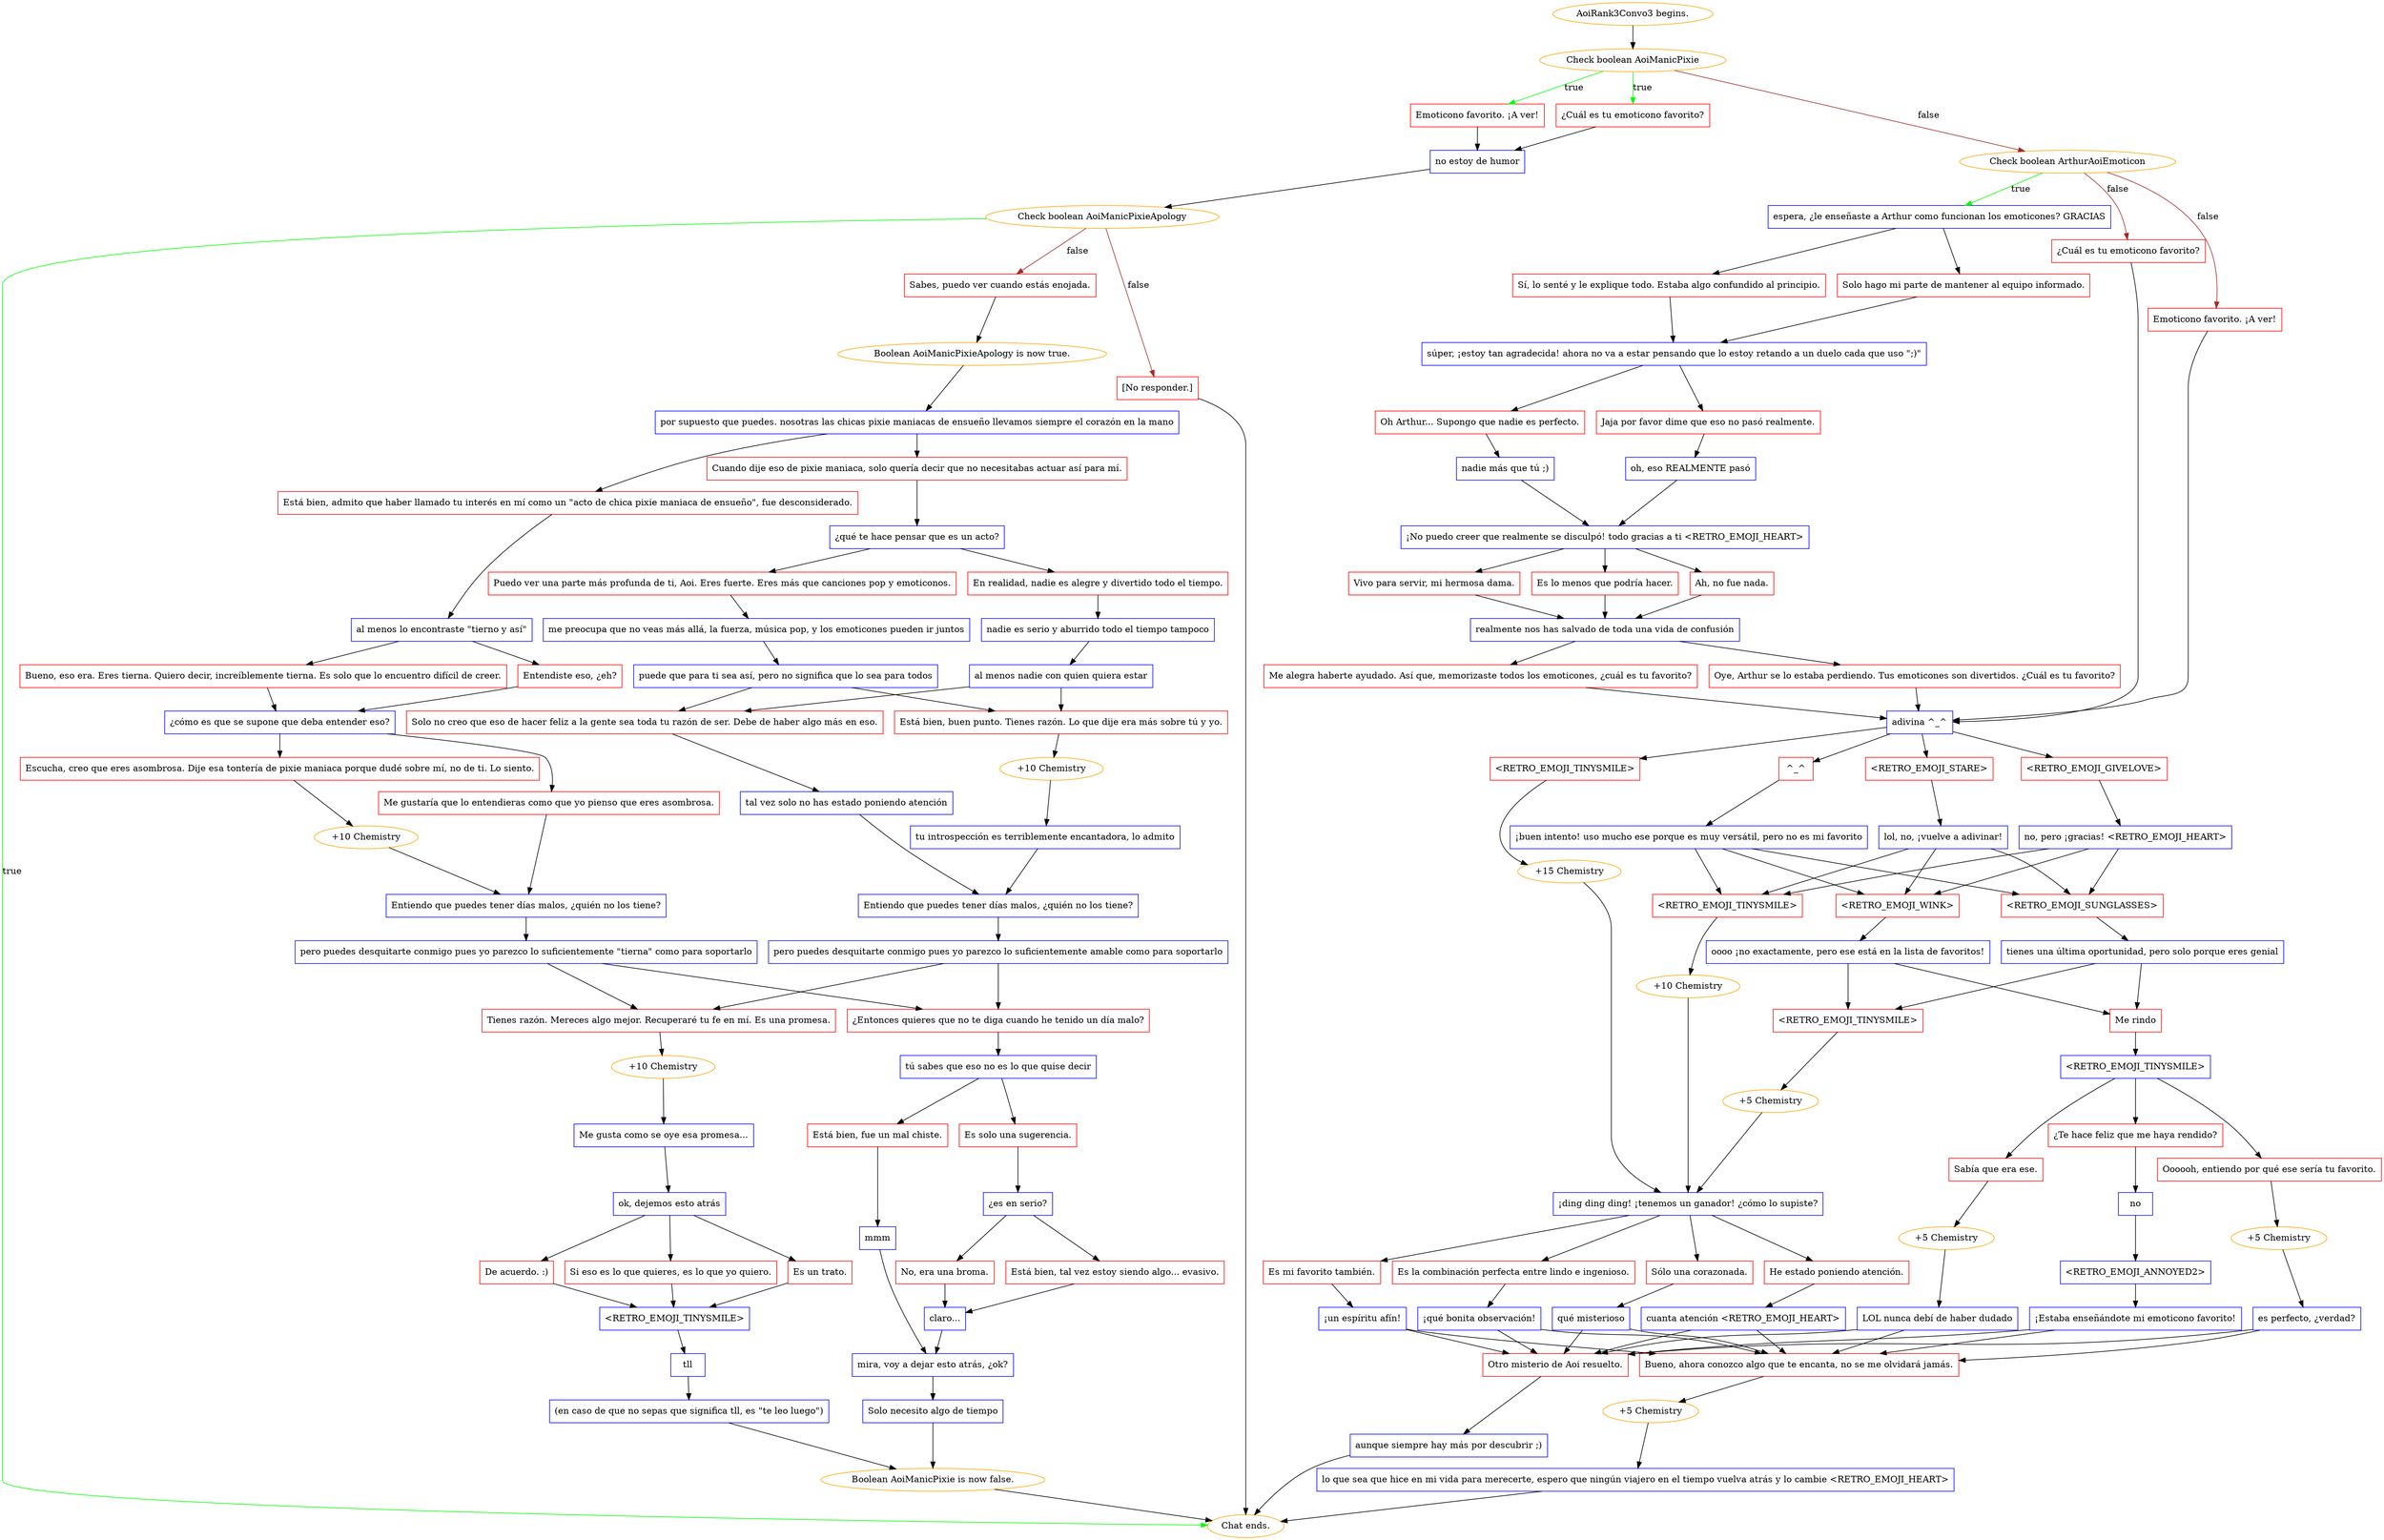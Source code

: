 digraph {
	"AoiRank3Convo3 begins." [color=orange];
		"AoiRank3Convo3 begins." -> j3825005181;
	j3825005181 [label="Check boolean AoiManicPixie",color=orange];
		j3825005181 -> j2933943986 [label=true,color=green];
		j3825005181 -> j3755348216 [label=true,color=green];
		j3825005181 -> j395414325 [label=false,color=brown];
	j2933943986 [label="¿Cuál es tu emoticono favorito?",shape=box,color=red];
		j2933943986 -> j1093577719;
	j3755348216 [label="Emoticono favorito. ¡A ver!",shape=box,color=red];
		j3755348216 -> j1093577719;
	j395414325 [label="Check boolean ArthurAoiEmoticon",color=orange];
		j395414325 -> j2645352542 [label=true,color=green];
		j395414325 -> j536815194 [label=false,color=brown];
		j395414325 -> j2405184840 [label=false,color=brown];
	j1093577719 [label="no estoy de humor",shape=box,color=blue];
		j1093577719 -> j864665741;
	j2645352542 [label="espera, ¿le enseñaste a Arthur como funcionan los emoticones? GRACIAS",shape=box,color=blue];
		j2645352542 -> j3692943175;
		j2645352542 -> j4064629364;
	j536815194 [label="¿Cuál es tu emoticono favorito?",shape=box,color=red];
		j536815194 -> j2403028259;
	j2405184840 [label="Emoticono favorito. ¡A ver!",shape=box,color=red];
		j2405184840 -> j2403028259;
	j864665741 [label="Check boolean AoiManicPixieApology",color=orange];
		j864665741 -> "Chat ends." [label=true,color=green];
		j864665741 -> j4170769997 [label=false,color=brown];
		j864665741 -> j2967050643 [label=false,color=brown];
	j3692943175 [label="Sí, lo senté y le explique todo. Estaba algo confundido al principio.",shape=box,color=red];
		j3692943175 -> j2349771093;
	j4064629364 [label="Solo hago mi parte de mantener al equipo informado.",shape=box,color=red];
		j4064629364 -> j2349771093;
	j2403028259 [label="adivina ^_^",shape=box,color=blue];
		j2403028259 -> j2023281779;
		j2403028259 -> j1108508889;
		j2403028259 -> j1448828739;
		j2403028259 -> j3451220263;
	"Chat ends." [color=orange];
	j4170769997 [label="Sabes, puedo ver cuando estás enojada.",shape=box,color=red];
		j4170769997 -> j1362008592;
	j2967050643 [label="[No responder.]",shape=box,color=red];
		j2967050643 -> "Chat ends.";
	j2349771093 [label="súper, ¡estoy tan agradecida! ahora no va a estar pensando que lo estoy retando a un duelo cada que uso \";)\"",shape=box,color=blue];
		j2349771093 -> j778453307;
		j2349771093 -> j3048335449;
	j2023281779 [label="<RETRO_EMOJI_GIVELOVE>",shape=box,color=red];
		j2023281779 -> j3142998994;
	j1108508889 [label="^_^",shape=box,color=red];
		j1108508889 -> j580683127;
	j1448828739 [label="<RETRO_EMOJI_STARE>",shape=box,color=red];
		j1448828739 -> j3089336287;
	j3451220263 [label="<RETRO_EMOJI_TINYSMILE>",shape=box,color=red];
		j3451220263 -> j593073660;
	j1362008592 [label="Boolean AoiManicPixieApology is now true.",color=orange];
		j1362008592 -> j2745940530;
	j778453307 [label="Jaja por favor dime que eso no pasó realmente.",shape=box,color=red];
		j778453307 -> j2834411102;
	j3048335449 [label="Oh Arthur... Supongo que nadie es perfecto.",shape=box,color=red];
		j3048335449 -> j2261941513;
	j3142998994 [label="no, pero ¡gracias! <RETRO_EMOJI_HEART>",shape=box,color=blue];
		j3142998994 -> j1146439436;
		j3142998994 -> j441185929;
		j3142998994 -> j273456921;
	j580683127 [label="¡buen intento! uso mucho ese porque es muy versátil, pero no es mi favorito",shape=box,color=blue];
		j580683127 -> j1146439436;
		j580683127 -> j441185929;
		j580683127 -> j273456921;
	j3089336287 [label="lol, no, ¡vuelve a adivinar!",shape=box,color=blue];
		j3089336287 -> j1146439436;
		j3089336287 -> j441185929;
		j3089336287 -> j273456921;
	j593073660 [label="+15 Chemistry",color=orange];
		j593073660 -> j2761992749;
	j2745940530 [label="por supuesto que puedes. nosotras las chicas pixie maniacas de ensueño llevamos siempre el corazón en la mano",shape=box,color=blue];
		j2745940530 -> j4185338434;
		j2745940530 -> j135425821;
	j2834411102 [label="oh, eso REALMENTE pasó",shape=box,color=blue];
		j2834411102 -> j3563341502;
	j2261941513 [label="nadie más que tú ;)",shape=box,color=blue];
		j2261941513 -> j3563341502;
	j1146439436 [label="<RETRO_EMOJI_WINK>",shape=box,color=red];
		j1146439436 -> j852844014;
	j441185929 [label="<RETRO_EMOJI_SUNGLASSES>",shape=box,color=red];
		j441185929 -> j1975249945;
	j273456921 [label="<RETRO_EMOJI_TINYSMILE>",shape=box,color=red];
		j273456921 -> j4080741036;
	j2761992749 [label="¡ding ding ding! ¡tenemos un ganador! ¿cómo lo supiste?",shape=box,color=blue];
		j2761992749 -> j2164126986;
		j2761992749 -> j4293091747;
		j2761992749 -> j3509594446;
		j2761992749 -> j864810249;
	j4185338434 [label="Está bien, admito que haber llamado tu interés en mí como un \"acto de chica pixie maniaca de ensueño\", fue desconsiderado.",shape=box,color=red];
		j4185338434 -> j2672991984;
	j135425821 [label="Cuando dije eso de pixie maniaca, solo quería decir que no necesitabas actuar así para mí.",shape=box,color=red];
		j135425821 -> j2101734235;
	j3563341502 [label="¡No puedo creer que realmente se disculpó! todo gracias a ti <RETRO_EMOJI_HEART>",shape=box,color=blue];
		j3563341502 -> j4020652914;
		j3563341502 -> j403691874;
		j3563341502 -> j1613706680;
	j852844014 [label="oooo ¡no exactamente, pero ese está en la lista de favoritos!",shape=box,color=blue];
		j852844014 -> j3886787915;
		j852844014 -> j1118449315;
	j1975249945 [label="tienes una última oportunidad, pero solo porque eres genial",shape=box,color=blue];
		j1975249945 -> j3886787915;
		j1975249945 -> j1118449315;
	j4080741036 [label="+10 Chemistry",color=orange];
		j4080741036 -> j2761992749;
	j2164126986 [label="Es mi favorito también.",shape=box,color=red];
		j2164126986 -> j2220580551;
	j4293091747 [label="Es la combinación perfecta entre lindo e ingenioso.",shape=box,color=red];
		j4293091747 -> j4013706215;
	j3509594446 [label="Sólo una corazonada.",shape=box,color=red];
		j3509594446 -> j4057720842;
	j864810249 [label="He estado poniendo atención.",shape=box,color=red];
		j864810249 -> j442362894;
	j2672991984 [label="al menos lo encontraste \"tierno y así\"",shape=box,color=blue];
		j2672991984 -> j3937302260;
		j2672991984 -> j2562312017;
	j2101734235 [label="¿qué te hace pensar que es un acto?",shape=box,color=blue];
		j2101734235 -> j684392697;
		j2101734235 -> j510767753;
	j4020652914 [label="Ah, no fue nada.",shape=box,color=red];
		j4020652914 -> j586106644;
	j403691874 [label="Vivo para servir, mi hermosa dama.",shape=box,color=red];
		j403691874 -> j586106644;
	j1613706680 [label="Es lo menos que podría hacer.",shape=box,color=red];
		j1613706680 -> j586106644;
	j3886787915 [label="Me rindo",shape=box,color=red];
		j3886787915 -> j780436877;
	j1118449315 [label="<RETRO_EMOJI_TINYSMILE>",shape=box,color=red];
		j1118449315 -> j1812801153;
	j2220580551 [label="¡un espíritu afín!",shape=box,color=blue];
		j2220580551 -> j1190189943;
		j2220580551 -> j1478376429;
	j4013706215 [label="¡qué bonita observación!",shape=box,color=blue];
		j4013706215 -> j1190189943;
		j4013706215 -> j1478376429;
	j4057720842 [label="qué misterioso",shape=box,color=blue];
		j4057720842 -> j1190189943;
		j4057720842 -> j1478376429;
	j442362894 [label="cuanta atención <RETRO_EMOJI_HEART>",shape=box,color=blue];
		j442362894 -> j1190189943;
		j442362894 -> j1478376429;
	j3937302260 [label="Bueno, eso era. Eres tierna. Quiero decir, increíblemente tierna. Es solo que lo encuentro difícil de creer.",shape=box,color=red];
		j3937302260 -> j3768905177;
	j2562312017 [label="Entendiste eso, ¿eh?",shape=box,color=red];
		j2562312017 -> j3768905177;
	j684392697 [label="En realidad, nadie es alegre y divertido todo el tiempo.",shape=box,color=red];
		j684392697 -> j2424083337;
	j510767753 [label="Puedo ver una parte más profunda de ti, Aoi. Eres fuerte. Eres más que canciones pop y emoticonos.",shape=box,color=red];
		j510767753 -> j3341489166;
	j586106644 [label="realmente nos has salvado de toda una vida de confusión",shape=box,color=blue];
		j586106644 -> j4058973474;
		j586106644 -> j1549835801;
	j780436877 [label="<RETRO_EMOJI_TINYSMILE>",shape=box,color=blue];
		j780436877 -> j3291653371;
		j780436877 -> j3184882737;
		j780436877 -> j3580152171;
	j1812801153 [label="+5 Chemistry",color=orange];
		j1812801153 -> j2761992749;
	j1190189943 [label="Bueno, ahora conozco algo que te encanta, no se me olvidará jamás.",shape=box,color=red];
		j1190189943 -> j3783028883;
	j1478376429 [label="Otro misterio de Aoi resuelto.",shape=box,color=red];
		j1478376429 -> j2584312996;
	j3768905177 [label="¿cómo es que se supone que deba entender eso?",shape=box,color=blue];
		j3768905177 -> j1993332579;
		j3768905177 -> j1963971162;
	j2424083337 [label="nadie es serio y aburrido todo el tiempo tampoco",shape=box,color=blue];
		j2424083337 -> j1155166285;
	j3341489166 [label="me preocupa que no veas más allá, la fuerza, música pop, y los emoticones pueden ir juntos",shape=box,color=blue];
		j3341489166 -> j4274448296;
	j4058973474 [label="Me alegra haberte ayudado. Así que, memorizaste todos los emoticones, ¿cuál es tu favorito?",shape=box,color=red];
		j4058973474 -> j2403028259;
	j1549835801 [label="Oye, Arthur se lo estaba perdiendo. Tus emoticones son divertidos. ¿Cuál es tu favorito?",shape=box,color=red];
		j1549835801 -> j2403028259;
	j3291653371 [label="Oooooh, entiendo por qué ese sería tu favorito.",shape=box,color=red];
		j3291653371 -> j2603449965;
	j3184882737 [label="¿Te hace feliz que me haya rendido?",shape=box,color=red];
		j3184882737 -> j528758006;
	j3580152171 [label="Sabía que era ese.",shape=box,color=red];
		j3580152171 -> j2002555869;
	j3783028883 [label="+5 Chemistry",color=orange];
		j3783028883 -> j3704681243;
	j2584312996 [label="aunque siempre hay más por descubrir ;)",shape=box,color=blue];
		j2584312996 -> "Chat ends.";
	j1993332579 [label="Escucha, creo que eres asombrosa. Dije esa tontería de pixie maniaca porque dudé sobre mí, no de ti. Lo siento.",shape=box,color=red];
		j1993332579 -> j2531045954;
	j1963971162 [label="Me gustaría que lo entendieras como que yo pienso que eres asombrosa.",shape=box,color=red];
		j1963971162 -> j715342164;
	j1155166285 [label="al menos nadie con quien quiera estar",shape=box,color=blue];
		j1155166285 -> j4117990816;
		j1155166285 -> j2529923593;
	j4274448296 [label="puede que para ti sea así, pero no significa que lo sea para todos",shape=box,color=blue];
		j4274448296 -> j2529923593;
		j4274448296 -> j4117990816;
	j2603449965 [label="+5 Chemistry",color=orange];
		j2603449965 -> j3722755808;
	j528758006 [label="no",shape=box,color=blue];
		j528758006 -> j1615433328;
	j2002555869 [label="+5 Chemistry",color=orange];
		j2002555869 -> j1853305666;
	j3704681243 [label="lo que sea que hice en mi vida para merecerte, espero que ningún viajero en el tiempo vuelva atrás y lo cambie <RETRO_EMOJI_HEART>",shape=box,color=blue];
		j3704681243 -> "Chat ends.";
	j2531045954 [label="+10 Chemistry",color=orange];
		j2531045954 -> j715342164;
	j715342164 [label="Entiendo que puedes tener días malos, ¿quién no los tiene?",shape=box,color=blue];
		j715342164 -> j63511101;
	j4117990816 [label="Solo no creo que eso de hacer feliz a la gente sea toda tu razón de ser. Debe de haber algo más en eso.",shape=box,color=red];
		j4117990816 -> j205289606;
	j2529923593 [label="Está bien, buen punto. Tienes razón. Lo que dije era más sobre tú y yo.",shape=box,color=red];
		j2529923593 -> j3936810313;
	j3722755808 [label="es perfecto, ¿verdad?",shape=box,color=blue];
		j3722755808 -> j1190189943;
		j3722755808 -> j1478376429;
	j1615433328 [label="<RETRO_EMOJI_ANNOYED2>",shape=box,color=blue];
		j1615433328 -> j1920277099;
	j1853305666 [label="LOL nunca debí de haber dudado",shape=box,color=blue];
		j1853305666 -> j1190189943;
		j1853305666 -> j1478376429;
	j63511101 [label="pero puedes desquitarte conmigo pues yo parezco lo suficientemente \"tierna\" como para soportarlo",shape=box,color=blue];
		j63511101 -> j1114116812;
		j63511101 -> j1635027828;
	j205289606 [label="tal vez solo no has estado poniendo atención",shape=box,color=blue];
		j205289606 -> j1123983708;
	j3936810313 [label="+10 Chemistry",color=orange];
		j3936810313 -> j969020934;
	j1920277099 [label="¡Estaba enseñándote mi emoticono favorito!",shape=box,color=blue];
		j1920277099 -> j1190189943;
		j1920277099 -> j1478376429;
	j1114116812 [label="Tienes razón. Mereces algo mejor. Recuperaré tu fe en mí. Es una promesa.",shape=box,color=red];
		j1114116812 -> j2052172601;
	j1635027828 [label="¿Entonces quieres que no te diga cuando he tenido un día malo?",shape=box,color=red];
		j1635027828 -> j4089921716;
	j1123983708 [label="Entiendo que puedes tener días malos, ¿quién no los tiene?",shape=box,color=blue];
		j1123983708 -> j1056160540;
	j969020934 [label="tu introspección es terriblemente encantadora, lo admito",shape=box,color=blue];
		j969020934 -> j1123983708;
	j2052172601 [label="+10 Chemistry",color=orange];
		j2052172601 -> j3612007700;
	j4089921716 [label="tú sabes que eso no es lo que quise decir",shape=box,color=blue];
		j4089921716 -> j3845812559;
		j4089921716 -> j2242025216;
	j1056160540 [label="pero puedes desquitarte conmigo pues yo parezco lo suficientemente amable como para soportarlo",shape=box,color=blue];
		j1056160540 -> j1114116812;
		j1056160540 -> j1635027828;
	j3612007700 [label="Me gusta como se oye esa promesa...",shape=box,color=blue];
		j3612007700 -> j2722986657;
	j3845812559 [label="Es solo una sugerencia.",shape=box,color=red];
		j3845812559 -> j358458781;
	j2242025216 [label="Está bien, fue un mal chiste.",shape=box,color=red];
		j2242025216 -> j738265312;
	j2722986657 [label="ok, dejemos esto atrás",shape=box,color=blue];
		j2722986657 -> j1014087461;
		j2722986657 -> j517437420;
		j2722986657 -> j1899309857;
	j358458781 [label="¿es en serio?",shape=box,color=blue];
		j358458781 -> j2887939009;
		j358458781 -> j3090165660;
	j738265312 [label="mmm",shape=box,color=blue];
		j738265312 -> j1421155992;
	j1014087461 [label="Es un trato.",shape=box,color=red];
		j1014087461 -> j3800307068;
	j517437420 [label="De acuerdo. :)",shape=box,color=red];
		j517437420 -> j3800307068;
	j1899309857 [label="Si eso es lo que quieres, es lo que yo quiero.",shape=box,color=red];
		j1899309857 -> j3800307068;
	j2887939009 [label="Está bien, tal vez estoy siendo algo... evasivo.",shape=box,color=red];
		j2887939009 -> j4211677328;
	j3090165660 [label="No, era una broma.",shape=box,color=red];
		j3090165660 -> j4211677328;
	j1421155992 [label="mira, voy a dejar esto atrás, ¿ok?",shape=box,color=blue];
		j1421155992 -> j321544756;
	j3800307068 [label="<RETRO_EMOJI_TINYSMILE>",shape=box,color=blue];
		j3800307068 -> j4027134817;
	j4211677328 [label="claro...",shape=box,color=blue];
		j4211677328 -> j1421155992;
	j321544756 [label="Solo necesito algo de tiempo",shape=box,color=blue];
		j321544756 -> j4025535607;
	j4027134817 [label="tll",shape=box,color=blue];
		j4027134817 -> j399147483;
	j4025535607 [label="Boolean AoiManicPixie is now false.",color=orange];
		j4025535607 -> "Chat ends.";
	j399147483 [label="(en caso de que no sepas que significa tll, es \"te leo luego\")",shape=box,color=blue];
		j399147483 -> j4025535607;
}